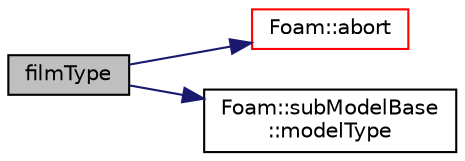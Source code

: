 digraph "filmType"
{
  bgcolor="transparent";
  edge [fontname="Helvetica",fontsize="10",labelfontname="Helvetica",labelfontsize="10"];
  node [fontname="Helvetica",fontsize="10",shape=record];
  rankdir="LR";
  Node80 [label="filmType",height=0.2,width=0.4,color="black", fillcolor="grey75", style="filled", fontcolor="black"];
  Node80 -> Node81 [color="midnightblue",fontsize="10",style="solid",fontname="Helvetica"];
  Node81 [label="Foam::abort",height=0.2,width=0.4,color="red",URL="$a21851.html#a447107a607d03e417307c203fa5fb44b"];
  Node80 -> Node126 [color="midnightblue",fontsize="10",style="solid",fontname="Helvetica"];
  Node126 [label="Foam::subModelBase\l::modelType",height=0.2,width=0.4,color="black",URL="$a29573.html#ad203ebea8f818e7238d8ca3d643d47ff",tooltip="Return const access to the sub-model type. "];
}
